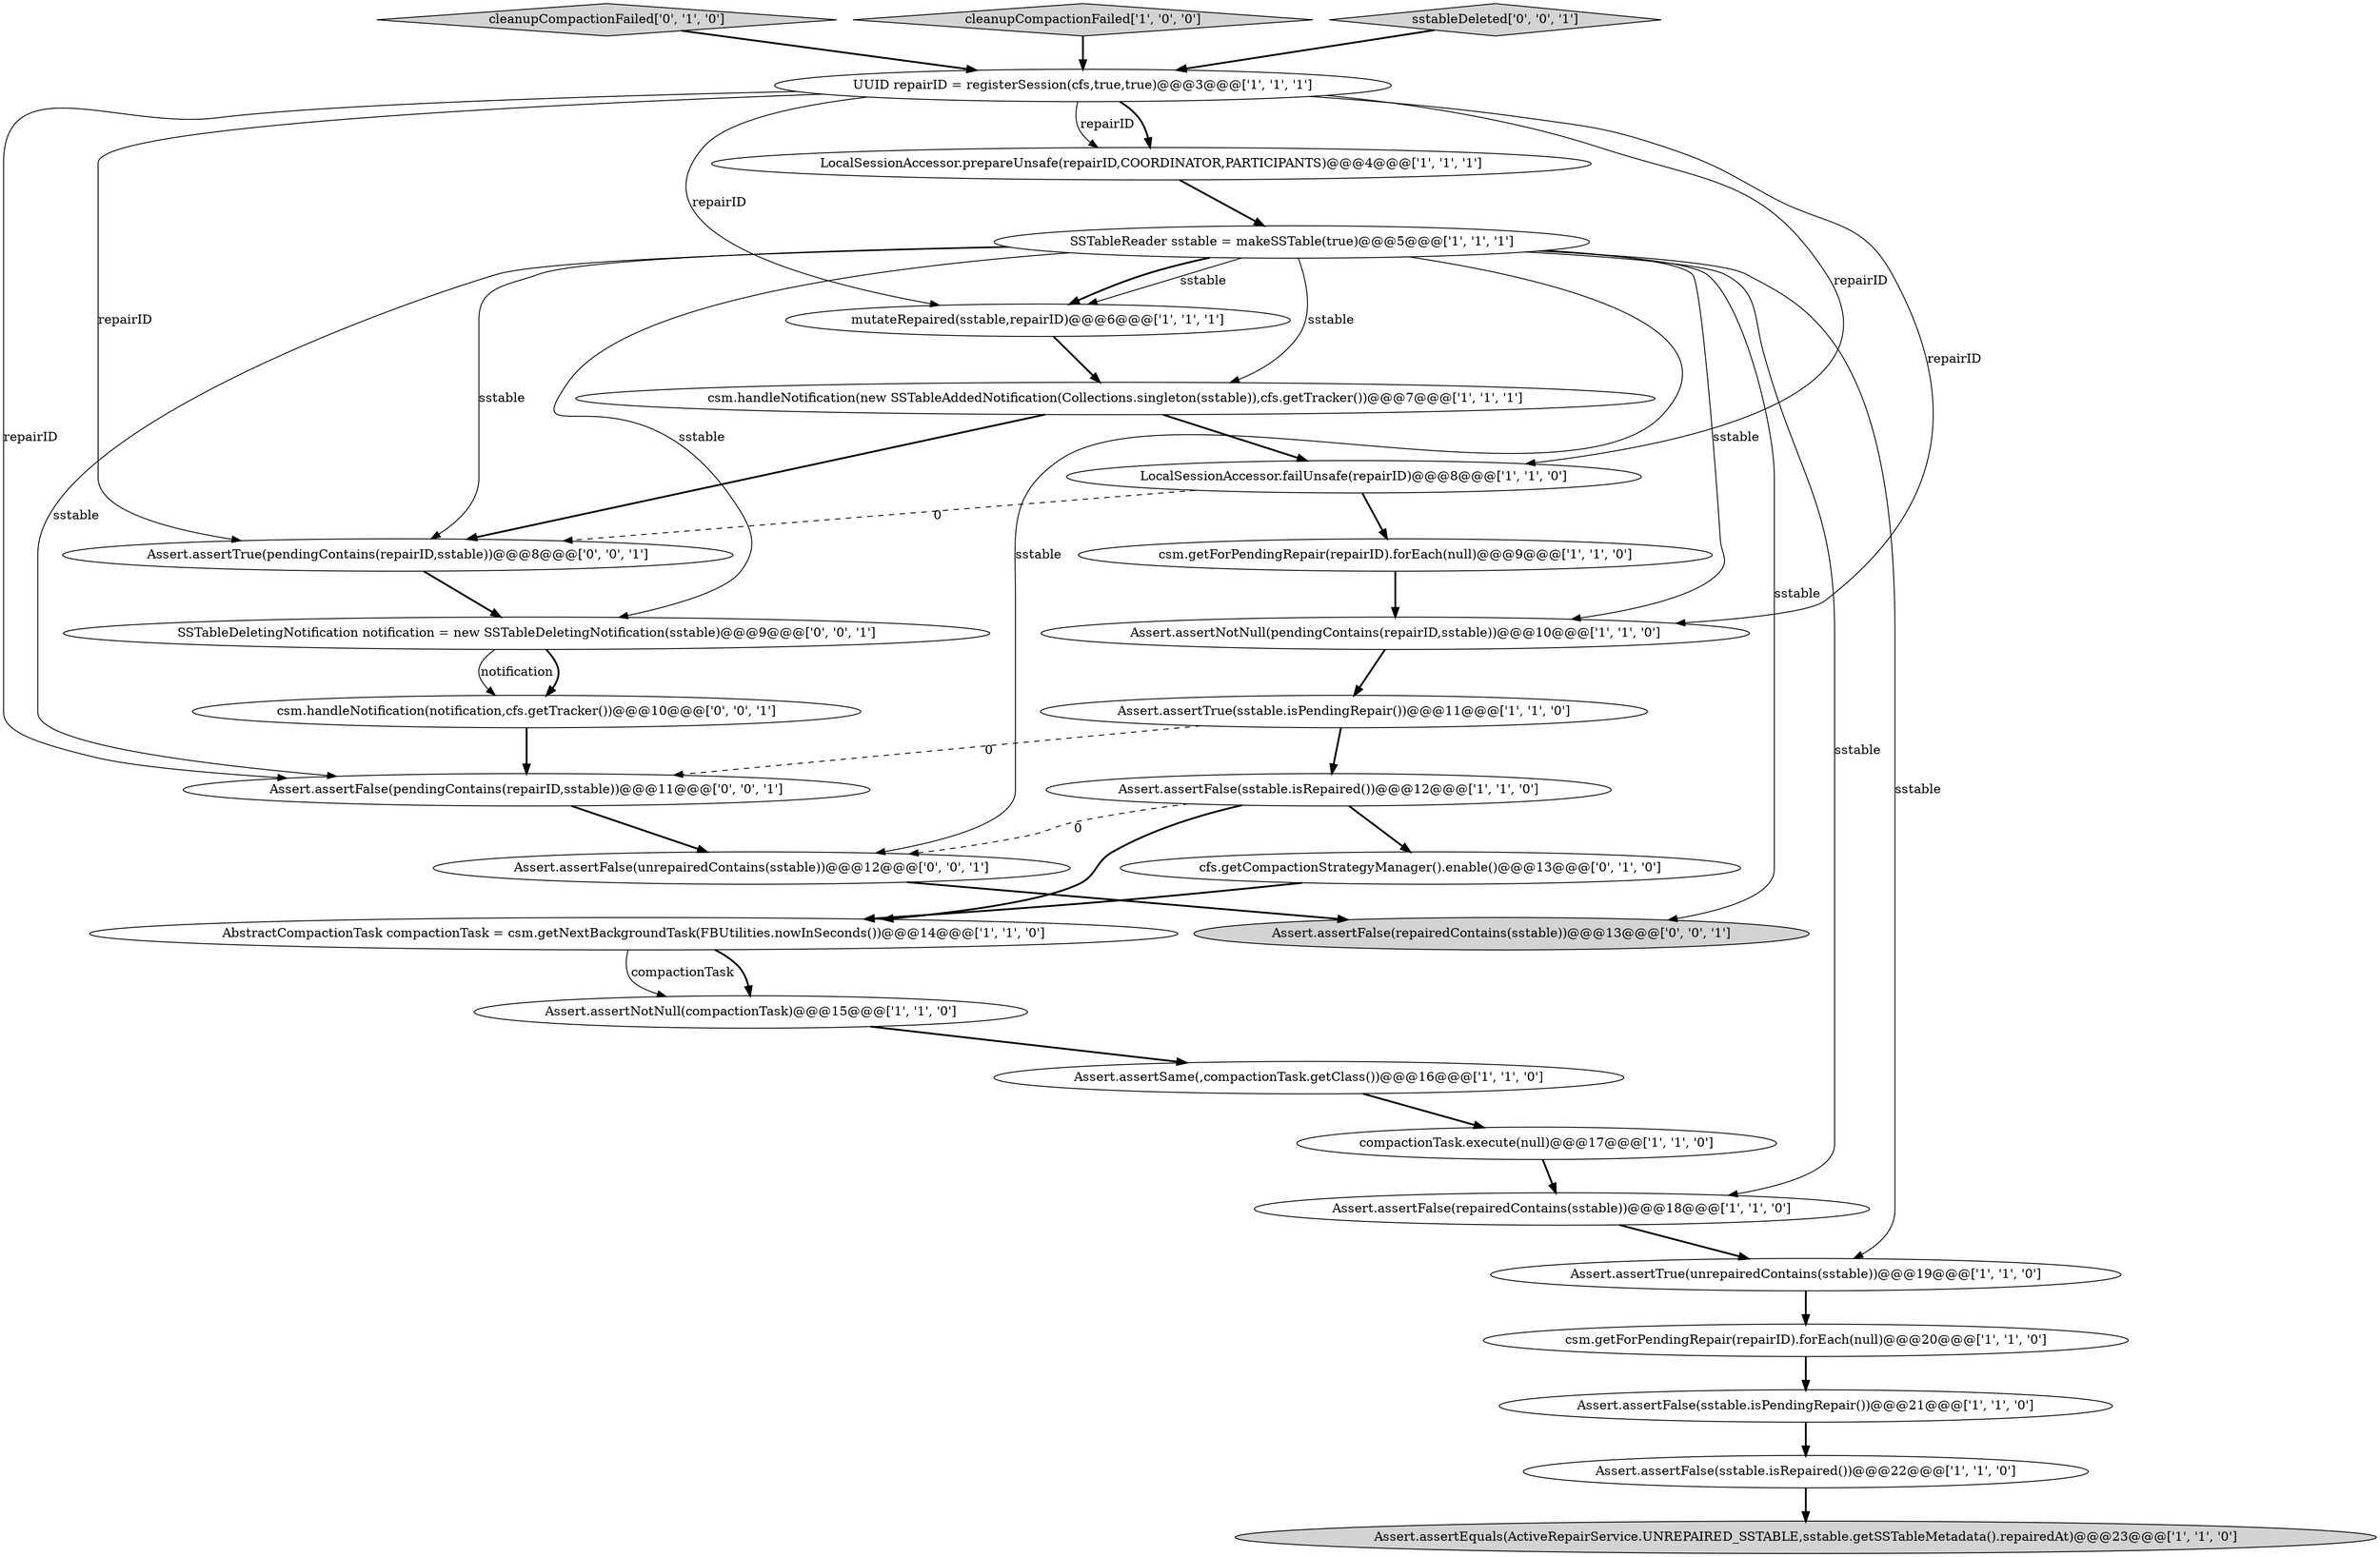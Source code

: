 digraph {
12 [style = filled, label = "csm.handleNotification(new SSTableAddedNotification(Collections.singleton(sstable)),cfs.getTracker())@@@7@@@['1', '1', '1']", fillcolor = white, shape = ellipse image = "AAA0AAABBB1BBB"];
5 [style = filled, label = "Assert.assertFalse(sstable.isPendingRepair())@@@21@@@['1', '1', '0']", fillcolor = white, shape = ellipse image = "AAA0AAABBB1BBB"];
28 [style = filled, label = "Assert.assertFalse(repairedContains(sstable))@@@13@@@['0', '0', '1']", fillcolor = lightgray, shape = ellipse image = "AAA0AAABBB3BBB"];
8 [style = filled, label = "LocalSessionAccessor.failUnsafe(repairID)@@@8@@@['1', '1', '0']", fillcolor = white, shape = ellipse image = "AAA0AAABBB1BBB"];
15 [style = filled, label = "Assert.assertFalse(repairedContains(sstable))@@@18@@@['1', '1', '0']", fillcolor = white, shape = ellipse image = "AAA0AAABBB1BBB"];
3 [style = filled, label = "UUID repairID = registerSession(cfs,true,true)@@@3@@@['1', '1', '1']", fillcolor = white, shape = ellipse image = "AAA0AAABBB1BBB"];
17 [style = filled, label = "csm.getForPendingRepair(repairID).forEach(null)@@@9@@@['1', '1', '0']", fillcolor = white, shape = ellipse image = "AAA0AAABBB1BBB"];
21 [style = filled, label = "cleanupCompactionFailed['0', '1', '0']", fillcolor = lightgray, shape = diamond image = "AAA0AAABBB2BBB"];
2 [style = filled, label = "LocalSessionAccessor.prepareUnsafe(repairID,COORDINATOR,PARTICIPANTS)@@@4@@@['1', '1', '1']", fillcolor = white, shape = ellipse image = "AAA0AAABBB1BBB"];
6 [style = filled, label = "cleanupCompactionFailed['1', '0', '0']", fillcolor = lightgray, shape = diamond image = "AAA0AAABBB1BBB"];
19 [style = filled, label = "AbstractCompactionTask compactionTask = csm.getNextBackgroundTask(FBUtilities.nowInSeconds())@@@14@@@['1', '1', '0']", fillcolor = white, shape = ellipse image = "AAA0AAABBB1BBB"];
11 [style = filled, label = "Assert.assertEquals(ActiveRepairService.UNREPAIRED_SSTABLE,sstable.getSSTableMetadata().repairedAt)@@@23@@@['1', '1', '0']", fillcolor = lightgray, shape = ellipse image = "AAA0AAABBB1BBB"];
24 [style = filled, label = "Assert.assertFalse(pendingContains(repairID,sstable))@@@11@@@['0', '0', '1']", fillcolor = white, shape = ellipse image = "AAA0AAABBB3BBB"];
23 [style = filled, label = "SSTableDeletingNotification notification = new SSTableDeletingNotification(sstable)@@@9@@@['0', '0', '1']", fillcolor = white, shape = ellipse image = "AAA0AAABBB3BBB"];
27 [style = filled, label = "Assert.assertFalse(unrepairedContains(sstable))@@@12@@@['0', '0', '1']", fillcolor = white, shape = ellipse image = "AAA0AAABBB3BBB"];
0 [style = filled, label = "mutateRepaired(sstable,repairID)@@@6@@@['1', '1', '1']", fillcolor = white, shape = ellipse image = "AAA0AAABBB1BBB"];
13 [style = filled, label = "Assert.assertNotNull(pendingContains(repairID,sstable))@@@10@@@['1', '1', '0']", fillcolor = white, shape = ellipse image = "AAA0AAABBB1BBB"];
9 [style = filled, label = "Assert.assertSame(,compactionTask.getClass())@@@16@@@['1', '1', '0']", fillcolor = white, shape = ellipse image = "AAA0AAABBB1BBB"];
22 [style = filled, label = "cfs.getCompactionStrategyManager().enable()@@@13@@@['0', '1', '0']", fillcolor = white, shape = ellipse image = "AAA1AAABBB2BBB"];
26 [style = filled, label = "sstableDeleted['0', '0', '1']", fillcolor = lightgray, shape = diamond image = "AAA0AAABBB3BBB"];
25 [style = filled, label = "csm.handleNotification(notification,cfs.getTracker())@@@10@@@['0', '0', '1']", fillcolor = white, shape = ellipse image = "AAA0AAABBB3BBB"];
16 [style = filled, label = "Assert.assertTrue(unrepairedContains(sstable))@@@19@@@['1', '1', '0']", fillcolor = white, shape = ellipse image = "AAA0AAABBB1BBB"];
29 [style = filled, label = "Assert.assertTrue(pendingContains(repairID,sstable))@@@8@@@['0', '0', '1']", fillcolor = white, shape = ellipse image = "AAA0AAABBB3BBB"];
4 [style = filled, label = "Assert.assertNotNull(compactionTask)@@@15@@@['1', '1', '0']", fillcolor = white, shape = ellipse image = "AAA0AAABBB1BBB"];
7 [style = filled, label = "Assert.assertFalse(sstable.isRepaired())@@@22@@@['1', '1', '0']", fillcolor = white, shape = ellipse image = "AAA0AAABBB1BBB"];
14 [style = filled, label = "SSTableReader sstable = makeSSTable(true)@@@5@@@['1', '1', '1']", fillcolor = white, shape = ellipse image = "AAA0AAABBB1BBB"];
18 [style = filled, label = "Assert.assertFalse(sstable.isRepaired())@@@12@@@['1', '1', '0']", fillcolor = white, shape = ellipse image = "AAA0AAABBB1BBB"];
10 [style = filled, label = "csm.getForPendingRepair(repairID).forEach(null)@@@20@@@['1', '1', '0']", fillcolor = white, shape = ellipse image = "AAA0AAABBB1BBB"];
1 [style = filled, label = "compactionTask.execute(null)@@@17@@@['1', '1', '0']", fillcolor = white, shape = ellipse image = "AAA0AAABBB1BBB"];
20 [style = filled, label = "Assert.assertTrue(sstable.isPendingRepair())@@@11@@@['1', '1', '0']", fillcolor = white, shape = ellipse image = "AAA0AAABBB1BBB"];
14->24 [style = solid, label="sstable"];
22->19 [style = bold, label=""];
3->13 [style = solid, label="repairID"];
21->3 [style = bold, label=""];
23->25 [style = bold, label=""];
3->0 [style = solid, label="repairID"];
3->2 [style = bold, label=""];
18->22 [style = bold, label=""];
27->28 [style = bold, label=""];
20->18 [style = bold, label=""];
25->24 [style = bold, label=""];
14->27 [style = solid, label="sstable"];
14->29 [style = solid, label="sstable"];
8->29 [style = dashed, label="0"];
14->0 [style = bold, label=""];
8->17 [style = bold, label=""];
7->11 [style = bold, label=""];
3->8 [style = solid, label="repairID"];
16->10 [style = bold, label=""];
29->23 [style = bold, label=""];
14->28 [style = solid, label="sstable"];
3->2 [style = solid, label="repairID"];
14->13 [style = solid, label="sstable"];
20->24 [style = dashed, label="0"];
0->12 [style = bold, label=""];
18->19 [style = bold, label=""];
17->13 [style = bold, label=""];
4->9 [style = bold, label=""];
6->3 [style = bold, label=""];
15->16 [style = bold, label=""];
1->15 [style = bold, label=""];
19->4 [style = bold, label=""];
12->29 [style = bold, label=""];
2->14 [style = bold, label=""];
14->15 [style = solid, label="sstable"];
24->27 [style = bold, label=""];
14->0 [style = solid, label="sstable"];
23->25 [style = solid, label="notification"];
3->29 [style = solid, label="repairID"];
19->4 [style = solid, label="compactionTask"];
13->20 [style = bold, label=""];
26->3 [style = bold, label=""];
18->27 [style = dashed, label="0"];
12->8 [style = bold, label=""];
9->1 [style = bold, label=""];
10->5 [style = bold, label=""];
5->7 [style = bold, label=""];
14->16 [style = solid, label="sstable"];
3->24 [style = solid, label="repairID"];
14->23 [style = solid, label="sstable"];
14->12 [style = solid, label="sstable"];
}
